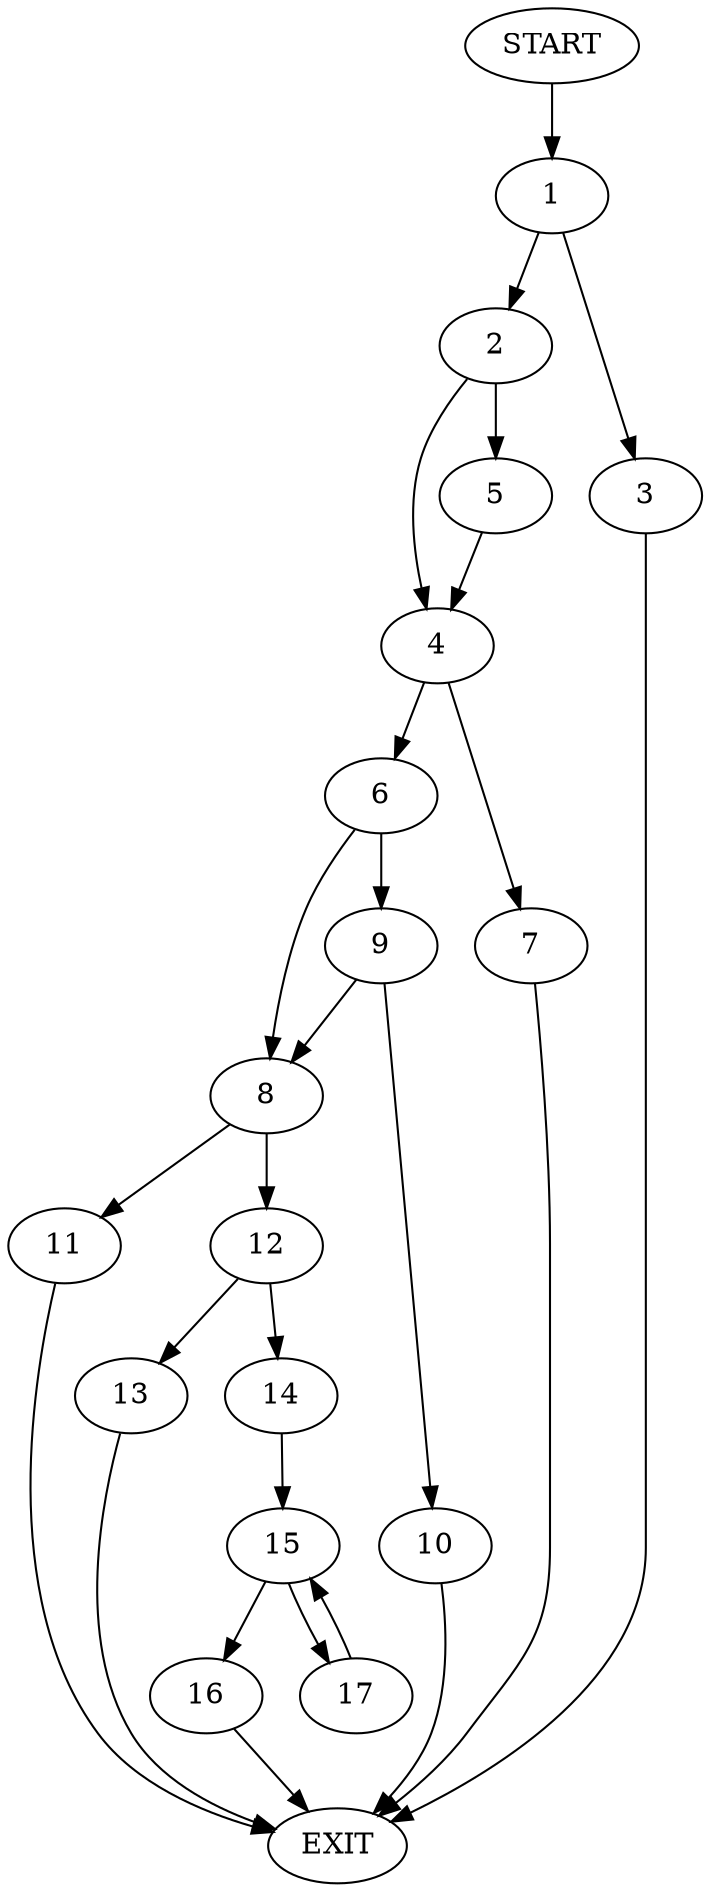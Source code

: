 digraph {
0 [label="START"]
18 [label="EXIT"]
0 -> 1
1 -> 2
1 -> 3
2 -> 4
2 -> 5
3 -> 18
5 -> 4
4 -> 6
4 -> 7
7 -> 18
6 -> 8
6 -> 9
9 -> 8
9 -> 10
8 -> 11
8 -> 12
10 -> 18
11 -> 18
12 -> 13
12 -> 14
13 -> 18
14 -> 15
15 -> 16
15 -> 17
16 -> 18
17 -> 15
}
